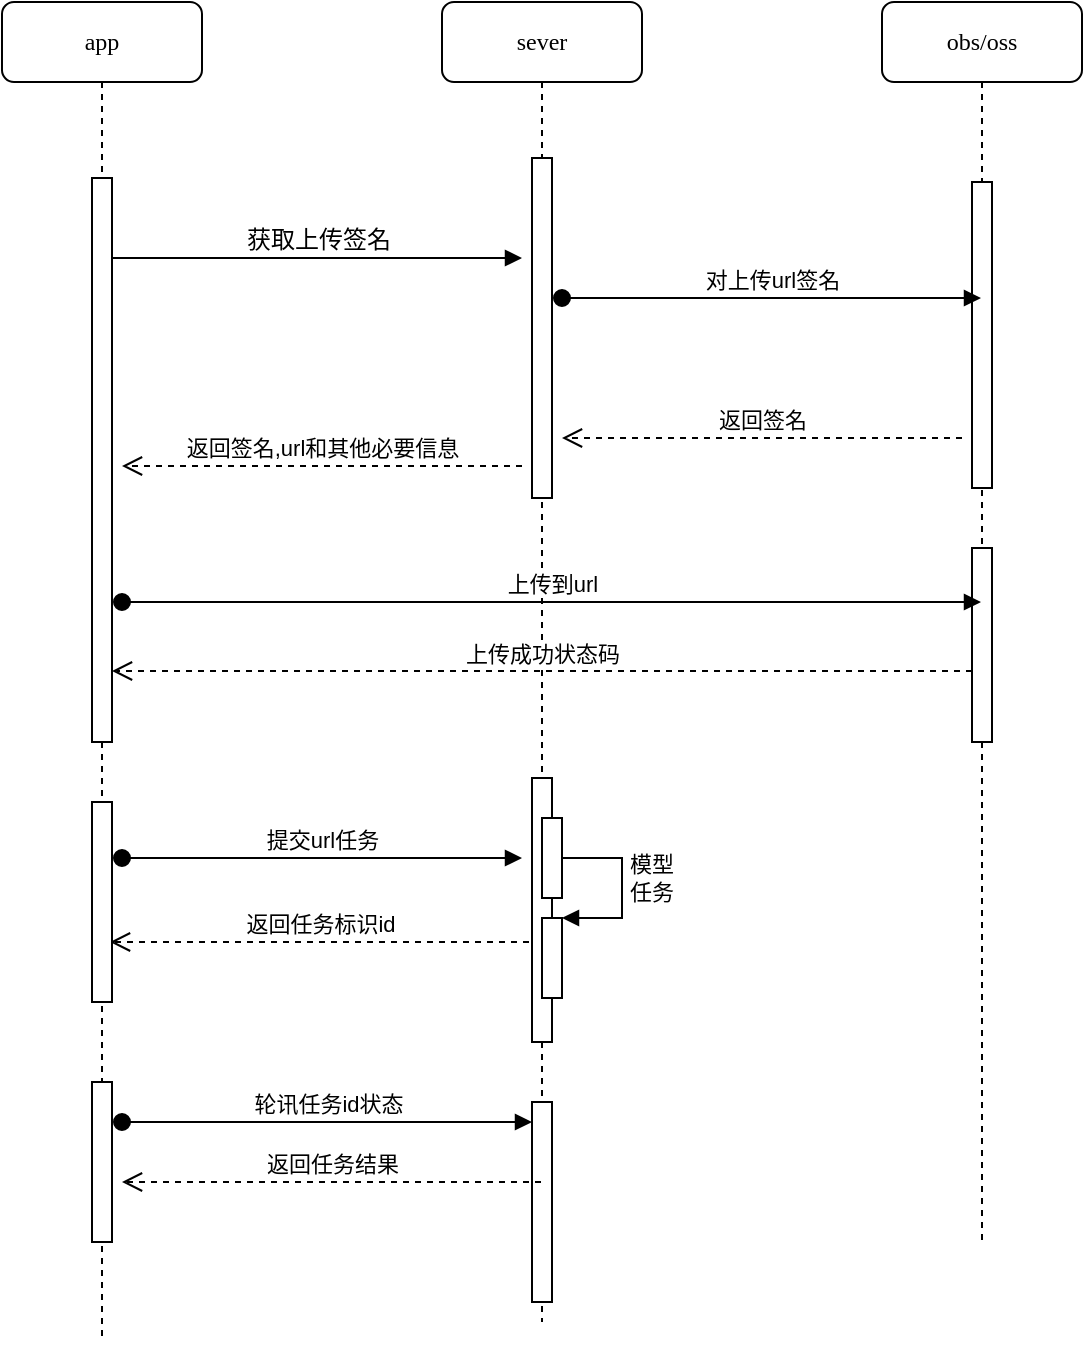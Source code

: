 <mxfile version="14.7.3" type="github">
  <diagram name="Page-1" id="13e1069c-82ec-6db2-03f1-153e76fe0fe0">
    <mxGraphModel dx="1422" dy="866" grid="1" gridSize="10" guides="1" tooltips="1" connect="1" arrows="1" fold="1" page="1" pageScale="1" pageWidth="1100" pageHeight="850" background="none" math="0" shadow="0">
      <root>
        <mxCell id="0" />
        <mxCell id="1" parent="0" />
        <mxCell id="7baba1c4bc27f4b0-2" value="sever&lt;br&gt;" style="shape=umlLifeline;perimeter=lifelinePerimeter;whiteSpace=wrap;html=1;container=1;collapsible=0;recursiveResize=0;outlineConnect=0;rounded=1;shadow=0;comic=0;labelBackgroundColor=none;strokeWidth=1;fontFamily=Verdana;fontSize=12;align=center;" parent="1" vertex="1">
          <mxGeometry x="470" y="60" width="100" height="660" as="geometry" />
        </mxCell>
        <mxCell id="KrJD1M74X-GiAtT-vPwU-2" value="" style="html=1;points=[];perimeter=orthogonalPerimeter;" parent="7baba1c4bc27f4b0-2" vertex="1">
          <mxGeometry x="45" y="78" width="10" height="170" as="geometry" />
        </mxCell>
        <mxCell id="KrJD1M74X-GiAtT-vPwU-12" value="" style="html=1;points=[];perimeter=orthogonalPerimeter;" parent="7baba1c4bc27f4b0-2" vertex="1">
          <mxGeometry x="45" y="388" width="10" height="132" as="geometry" />
        </mxCell>
        <mxCell id="KrJD1M74X-GiAtT-vPwU-19" value="" style="html=1;points=[];perimeter=orthogonalPerimeter;" parent="7baba1c4bc27f4b0-2" vertex="1">
          <mxGeometry x="45" y="550" width="10" height="100" as="geometry" />
        </mxCell>
        <mxCell id="t9RbnjW_wrMgY7pvLfbR-1" value="" style="html=1;points=[];perimeter=orthogonalPerimeter;" vertex="1" parent="7baba1c4bc27f4b0-2">
          <mxGeometry x="50" y="458" width="10" height="40" as="geometry" />
        </mxCell>
        <mxCell id="t9RbnjW_wrMgY7pvLfbR-2" value="模型&lt;br&gt;任务" style="edgeStyle=orthogonalEdgeStyle;html=1;align=left;spacingLeft=2;endArrow=block;rounded=0;entryX=1;entryY=0;" edge="1" target="t9RbnjW_wrMgY7pvLfbR-1" parent="7baba1c4bc27f4b0-2">
          <mxGeometry relative="1" as="geometry">
            <mxPoint x="60" y="438" as="sourcePoint" />
            <Array as="points">
              <mxPoint x="60" y="428" />
              <mxPoint x="90" y="428" />
              <mxPoint x="90" y="458" />
            </Array>
          </mxGeometry>
        </mxCell>
        <mxCell id="t9RbnjW_wrMgY7pvLfbR-3" value="" style="html=1;points=[];perimeter=orthogonalPerimeter;" vertex="1" parent="7baba1c4bc27f4b0-2">
          <mxGeometry x="50" y="408" width="10" height="40" as="geometry" />
        </mxCell>
        <mxCell id="7baba1c4bc27f4b0-4" value="obs/oss&lt;br&gt;" style="shape=umlLifeline;perimeter=lifelinePerimeter;whiteSpace=wrap;html=1;container=1;collapsible=0;recursiveResize=0;outlineConnect=0;rounded=1;shadow=0;comic=0;labelBackgroundColor=none;strokeWidth=1;fontFamily=Verdana;fontSize=12;align=center;" parent="1" vertex="1">
          <mxGeometry x="690" y="60" width="100" height="620" as="geometry" />
        </mxCell>
        <mxCell id="7baba1c4bc27f4b0-22" value="" style="html=1;points=[];perimeter=orthogonalPerimeter;rounded=0;shadow=0;comic=0;labelBackgroundColor=none;strokeWidth=1;fontFamily=Verdana;fontSize=12;align=center;" parent="7baba1c4bc27f4b0-4" vertex="1">
          <mxGeometry x="45" y="90" width="10" height="153" as="geometry" />
        </mxCell>
        <mxCell id="KrJD1M74X-GiAtT-vPwU-10" value="" style="html=1;points=[];perimeter=orthogonalPerimeter;" parent="7baba1c4bc27f4b0-4" vertex="1">
          <mxGeometry x="45" y="273" width="10" height="97" as="geometry" />
        </mxCell>
        <mxCell id="7baba1c4bc27f4b0-8" value="app" style="shape=umlLifeline;perimeter=lifelinePerimeter;whiteSpace=wrap;html=1;container=1;collapsible=0;recursiveResize=0;outlineConnect=0;rounded=1;shadow=0;comic=0;labelBackgroundColor=none;strokeWidth=1;fontFamily=Verdana;fontSize=12;align=center;" parent="1" vertex="1">
          <mxGeometry x="250" y="60" width="100" height="670" as="geometry" />
        </mxCell>
        <mxCell id="7baba1c4bc27f4b0-9" value="" style="html=1;points=[];perimeter=orthogonalPerimeter;rounded=0;shadow=0;comic=0;labelBackgroundColor=none;strokeWidth=1;fontFamily=Verdana;fontSize=12;align=center;" parent="7baba1c4bc27f4b0-8" vertex="1">
          <mxGeometry x="45" y="88" width="10" height="282" as="geometry" />
        </mxCell>
        <mxCell id="KrJD1M74X-GiAtT-vPwU-16" value="" style="html=1;points=[];perimeter=orthogonalPerimeter;" parent="7baba1c4bc27f4b0-8" vertex="1">
          <mxGeometry x="45" y="540" width="10" height="80" as="geometry" />
        </mxCell>
        <mxCell id="7baba1c4bc27f4b0-23" value="获取上传签名&lt;br&gt;" style="html=1;verticalAlign=bottom;endArrow=block;labelBackgroundColor=none;fontFamily=Verdana;fontSize=12;" parent="1" source="7baba1c4bc27f4b0-9" edge="1">
          <mxGeometry relative="1" as="geometry">
            <mxPoint x="660" y="308" as="sourcePoint" />
            <mxPoint x="510" y="188" as="targetPoint" />
            <Array as="points">
              <mxPoint x="430" y="188" />
            </Array>
          </mxGeometry>
        </mxCell>
        <mxCell id="KrJD1M74X-GiAtT-vPwU-3" value="对上传url签名&lt;br&gt;" style="html=1;verticalAlign=bottom;startArrow=oval;startFill=1;endArrow=block;startSize=8;" parent="1" edge="1">
          <mxGeometry width="60" relative="1" as="geometry">
            <mxPoint x="530" y="208" as="sourcePoint" />
            <mxPoint x="739.5" y="208" as="targetPoint" />
          </mxGeometry>
        </mxCell>
        <mxCell id="KrJD1M74X-GiAtT-vPwU-5" value="返回签名&lt;br&gt;" style="html=1;verticalAlign=bottom;endArrow=open;dashed=1;endSize=8;" parent="1" edge="1">
          <mxGeometry relative="1" as="geometry">
            <mxPoint x="730" y="278" as="sourcePoint" />
            <mxPoint x="530" y="278" as="targetPoint" />
          </mxGeometry>
        </mxCell>
        <mxCell id="KrJD1M74X-GiAtT-vPwU-6" value="返回签名,url和其他必要信息" style="html=1;verticalAlign=bottom;endArrow=open;dashed=1;endSize=8;" parent="1" edge="1">
          <mxGeometry relative="1" as="geometry">
            <mxPoint x="510" y="292" as="sourcePoint" />
            <mxPoint x="310" y="292" as="targetPoint" />
          </mxGeometry>
        </mxCell>
        <mxCell id="KrJD1M74X-GiAtT-vPwU-9" value="上传到url" style="html=1;verticalAlign=bottom;startArrow=oval;startFill=1;endArrow=block;startSize=8;" parent="1" edge="1">
          <mxGeometry width="60" relative="1" as="geometry">
            <mxPoint x="310" y="360" as="sourcePoint" />
            <mxPoint x="739.5" y="360" as="targetPoint" />
          </mxGeometry>
        </mxCell>
        <mxCell id="KrJD1M74X-GiAtT-vPwU-11" value="上传成功状态码" style="html=1;verticalAlign=bottom;endArrow=open;dashed=1;endSize=8;" parent="1" edge="1">
          <mxGeometry relative="1" as="geometry">
            <mxPoint x="735" y="394.5" as="sourcePoint" />
            <mxPoint x="305" y="394.5" as="targetPoint" />
            <Array as="points">
              <mxPoint x="685" y="394.5" />
            </Array>
          </mxGeometry>
        </mxCell>
        <mxCell id="KrJD1M74X-GiAtT-vPwU-14" value="提交url任务" style="html=1;verticalAlign=bottom;startArrow=oval;startFill=1;endArrow=block;startSize=8;" parent="1" edge="1">
          <mxGeometry width="60" relative="1" as="geometry">
            <mxPoint x="310" y="488" as="sourcePoint" />
            <mxPoint x="510" y="488" as="targetPoint" />
          </mxGeometry>
        </mxCell>
        <mxCell id="KrJD1M74X-GiAtT-vPwU-15" value="返回任务标识id" style="html=1;verticalAlign=bottom;endArrow=open;dashed=1;endSize=8;" parent="1" edge="1">
          <mxGeometry relative="1" as="geometry">
            <mxPoint x="513.5" y="530" as="sourcePoint" />
            <mxPoint x="304" y="530" as="targetPoint" />
          </mxGeometry>
        </mxCell>
        <mxCell id="KrJD1M74X-GiAtT-vPwU-18" value="轮讯任务id状态" style="html=1;verticalAlign=bottom;startArrow=oval;startFill=1;endArrow=block;startSize=8;" parent="1" target="KrJD1M74X-GiAtT-vPwU-19" edge="1">
          <mxGeometry width="60" relative="1" as="geometry">
            <mxPoint x="310" y="620" as="sourcePoint" />
            <mxPoint x="370" y="620" as="targetPoint" />
          </mxGeometry>
        </mxCell>
        <mxCell id="KrJD1M74X-GiAtT-vPwU-20" value="返回任务结果" style="html=1;verticalAlign=bottom;endArrow=open;dashed=1;endSize=8;" parent="1" source="7baba1c4bc27f4b0-2" edge="1">
          <mxGeometry relative="1" as="geometry">
            <mxPoint x="390" y="650" as="sourcePoint" />
            <mxPoint x="310" y="650" as="targetPoint" />
          </mxGeometry>
        </mxCell>
        <mxCell id="t9RbnjW_wrMgY7pvLfbR-4" value="" style="html=1;points=[];perimeter=orthogonalPerimeter;" vertex="1" parent="1">
          <mxGeometry x="295" y="460" width="10" height="100" as="geometry" />
        </mxCell>
      </root>
    </mxGraphModel>
  </diagram>
</mxfile>
